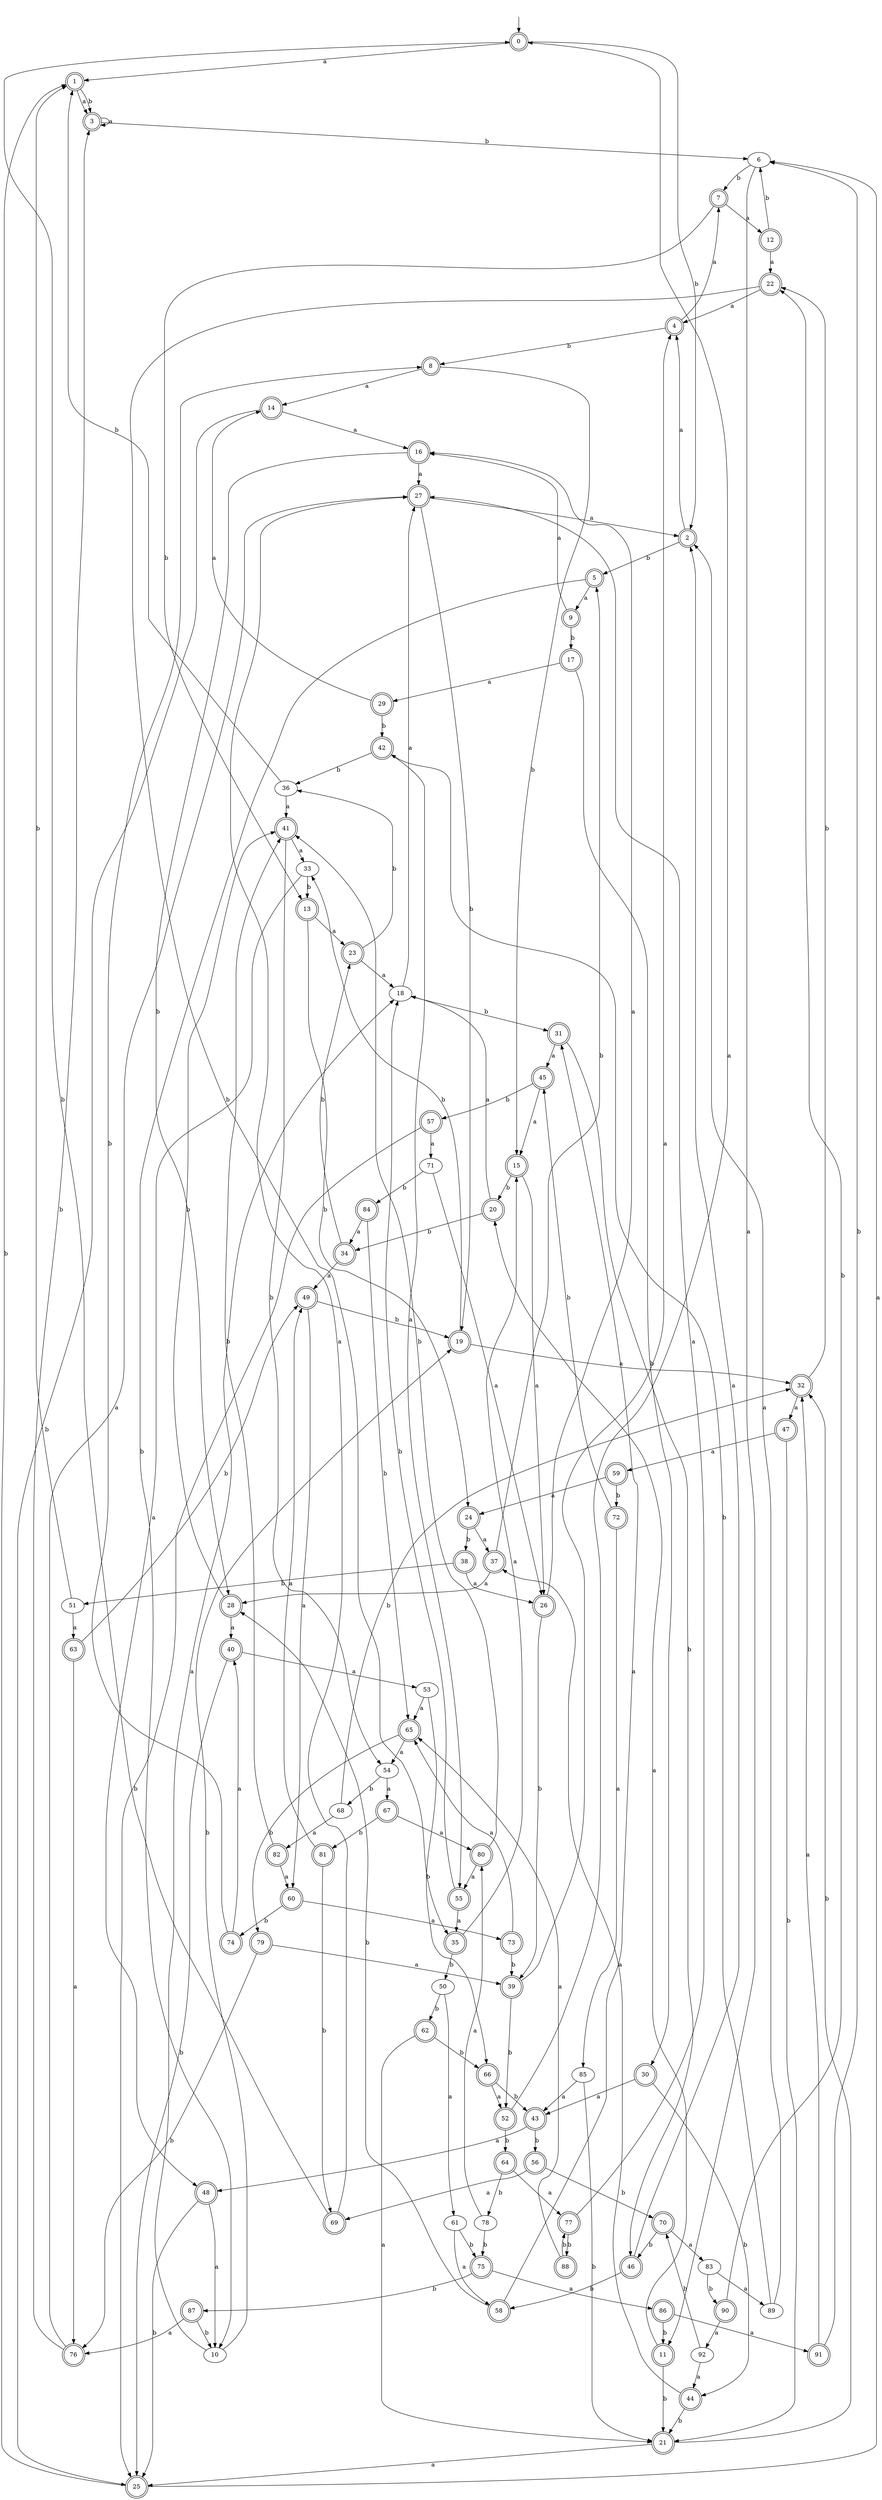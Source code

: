 digraph RandomDFA {
  __start0 [label="", shape=none];
  __start0 -> 0 [label=""];
  0 [shape=circle] [shape=doublecircle]
  0 -> 1 [label="a"]
  0 -> 2 [label="b"]
  1 [shape=doublecircle]
  1 -> 3 [label="a"]
  1 -> 3 [label="b"]
  2 [shape=doublecircle]
  2 -> 4 [label="a"]
  2 -> 5 [label="b"]
  3 [shape=doublecircle]
  3 -> 3 [label="a"]
  3 -> 6 [label="b"]
  4 [shape=doublecircle]
  4 -> 7 [label="a"]
  4 -> 8 [label="b"]
  5 [shape=doublecircle]
  5 -> 9 [label="a"]
  5 -> 10 [label="b"]
  6
  6 -> 11 [label="a"]
  6 -> 7 [label="b"]
  7 [shape=doublecircle]
  7 -> 12 [label="a"]
  7 -> 13 [label="b"]
  8 [shape=doublecircle]
  8 -> 14 [label="a"]
  8 -> 15 [label="b"]
  9 [shape=doublecircle]
  9 -> 16 [label="a"]
  9 -> 17 [label="b"]
  10
  10 -> 18 [label="a"]
  10 -> 19 [label="b"]
  11 [shape=doublecircle]
  11 -> 20 [label="a"]
  11 -> 21 [label="b"]
  12 [shape=doublecircle]
  12 -> 22 [label="a"]
  12 -> 6 [label="b"]
  13 [shape=doublecircle]
  13 -> 23 [label="a"]
  13 -> 24 [label="b"]
  14 [shape=doublecircle]
  14 -> 16 [label="a"]
  14 -> 25 [label="b"]
  15 [shape=doublecircle]
  15 -> 26 [label="a"]
  15 -> 20 [label="b"]
  16 [shape=doublecircle]
  16 -> 27 [label="a"]
  16 -> 28 [label="b"]
  17 [shape=doublecircle]
  17 -> 29 [label="a"]
  17 -> 30 [label="b"]
  18
  18 -> 27 [label="a"]
  18 -> 31 [label="b"]
  19 [shape=doublecircle]
  19 -> 32 [label="a"]
  19 -> 33 [label="b"]
  20 [shape=doublecircle]
  20 -> 18 [label="a"]
  20 -> 34 [label="b"]
  21 [shape=doublecircle]
  21 -> 25 [label="a"]
  21 -> 32 [label="b"]
  22 [shape=doublecircle]
  22 -> 4 [label="a"]
  22 -> 35 [label="b"]
  23 [shape=doublecircle]
  23 -> 18 [label="a"]
  23 -> 36 [label="b"]
  24 [shape=doublecircle]
  24 -> 37 [label="a"]
  24 -> 38 [label="b"]
  25 [shape=doublecircle]
  25 -> 6 [label="a"]
  25 -> 1 [label="b"]
  26 [shape=doublecircle]
  26 -> 16 [label="a"]
  26 -> 39 [label="b"]
  27 [shape=doublecircle]
  27 -> 2 [label="a"]
  27 -> 19 [label="b"]
  28 [shape=doublecircle]
  28 -> 40 [label="a"]
  28 -> 41 [label="b"]
  29 [shape=doublecircle]
  29 -> 14 [label="a"]
  29 -> 42 [label="b"]
  30 [shape=doublecircle]
  30 -> 43 [label="a"]
  30 -> 44 [label="b"]
  31 [shape=doublecircle]
  31 -> 45 [label="a"]
  31 -> 46 [label="b"]
  32 [shape=doublecircle]
  32 -> 47 [label="a"]
  32 -> 22 [label="b"]
  33
  33 -> 48 [label="a"]
  33 -> 13 [label="b"]
  34 [shape=doublecircle]
  34 -> 49 [label="a"]
  34 -> 23 [label="b"]
  35 [shape=doublecircle]
  35 -> 15 [label="a"]
  35 -> 50 [label="b"]
  36
  36 -> 41 [label="a"]
  36 -> 1 [label="b"]
  37 [shape=doublecircle]
  37 -> 28 [label="a"]
  37 -> 5 [label="b"]
  38 [shape=doublecircle]
  38 -> 26 [label="a"]
  38 -> 51 [label="b"]
  39 [shape=doublecircle]
  39 -> 4 [label="a"]
  39 -> 52 [label="b"]
  40 [shape=doublecircle]
  40 -> 53 [label="a"]
  40 -> 25 [label="b"]
  41 [shape=doublecircle]
  41 -> 33 [label="a"]
  41 -> 54 [label="b"]
  42 [shape=doublecircle]
  42 -> 55 [label="a"]
  42 -> 36 [label="b"]
  43 [shape=doublecircle]
  43 -> 48 [label="a"]
  43 -> 56 [label="b"]
  44 [shape=doublecircle]
  44 -> 37 [label="a"]
  44 -> 21 [label="b"]
  45 [shape=doublecircle]
  45 -> 15 [label="a"]
  45 -> 57 [label="b"]
  46 [shape=doublecircle]
  46 -> 2 [label="a"]
  46 -> 58 [label="b"]
  47 [shape=doublecircle]
  47 -> 59 [label="a"]
  47 -> 21 [label="b"]
  48 [shape=doublecircle]
  48 -> 10 [label="a"]
  48 -> 25 [label="b"]
  49 [shape=doublecircle]
  49 -> 60 [label="a"]
  49 -> 19 [label="b"]
  50
  50 -> 61 [label="a"]
  50 -> 62 [label="b"]
  51
  51 -> 63 [label="a"]
  51 -> 1 [label="b"]
  52 [shape=doublecircle]
  52 -> 0 [label="a"]
  52 -> 64 [label="b"]
  53
  53 -> 65 [label="a"]
  53 -> 66 [label="b"]
  54
  54 -> 67 [label="a"]
  54 -> 68 [label="b"]
  55 [shape=doublecircle]
  55 -> 35 [label="a"]
  55 -> 18 [label="b"]
  56 [shape=doublecircle]
  56 -> 69 [label="a"]
  56 -> 70 [label="b"]
  57 [shape=doublecircle]
  57 -> 71 [label="a"]
  57 -> 25 [label="b"]
  58 [shape=doublecircle]
  58 -> 31 [label="a"]
  58 -> 28 [label="b"]
  59 [shape=doublecircle]
  59 -> 24 [label="a"]
  59 -> 72 [label="b"]
  60 [shape=doublecircle]
  60 -> 73 [label="a"]
  60 -> 74 [label="b"]
  61
  61 -> 58 [label="a"]
  61 -> 75 [label="b"]
  62 [shape=doublecircle]
  62 -> 21 [label="a"]
  62 -> 66 [label="b"]
  63 [shape=doublecircle]
  63 -> 76 [label="a"]
  63 -> 49 [label="b"]
  64 [shape=doublecircle]
  64 -> 77 [label="a"]
  64 -> 78 [label="b"]
  65 [shape=doublecircle]
  65 -> 54 [label="a"]
  65 -> 79 [label="b"]
  66 [shape=doublecircle]
  66 -> 52 [label="a"]
  66 -> 43 [label="b"]
  67 [shape=doublecircle]
  67 -> 80 [label="a"]
  67 -> 81 [label="b"]
  68
  68 -> 82 [label="a"]
  68 -> 32 [label="b"]
  69 [shape=doublecircle]
  69 -> 27 [label="a"]
  69 -> 0 [label="b"]
  70 [shape=doublecircle]
  70 -> 83 [label="a"]
  70 -> 46 [label="b"]
  71
  71 -> 26 [label="a"]
  71 -> 84 [label="b"]
  72 [shape=doublecircle]
  72 -> 85 [label="a"]
  72 -> 45 [label="b"]
  73 [shape=doublecircle]
  73 -> 65 [label="a"]
  73 -> 39 [label="b"]
  74 [shape=doublecircle]
  74 -> 40 [label="a"]
  74 -> 8 [label="b"]
  75 [shape=doublecircle]
  75 -> 86 [label="a"]
  75 -> 87 [label="b"]
  76 [shape=doublecircle]
  76 -> 27 [label="a"]
  76 -> 3 [label="b"]
  77 [shape=doublecircle]
  77 -> 27 [label="a"]
  77 -> 88 [label="b"]
  78
  78 -> 80 [label="a"]
  78 -> 75 [label="b"]
  79 [shape=doublecircle]
  79 -> 39 [label="a"]
  79 -> 76 [label="b"]
  80 [shape=doublecircle]
  80 -> 55 [label="a"]
  80 -> 41 [label="b"]
  81 [shape=doublecircle]
  81 -> 49 [label="a"]
  81 -> 69 [label="b"]
  82 [shape=doublecircle]
  82 -> 60 [label="a"]
  82 -> 41 [label="b"]
  83
  83 -> 89 [label="a"]
  83 -> 90 [label="b"]
  84 [shape=doublecircle]
  84 -> 34 [label="a"]
  84 -> 65 [label="b"]
  85
  85 -> 43 [label="a"]
  85 -> 21 [label="b"]
  86 [shape=doublecircle]
  86 -> 91 [label="a"]
  86 -> 11 [label="b"]
  87 [shape=doublecircle]
  87 -> 76 [label="a"]
  87 -> 10 [label="b"]
  88 [shape=doublecircle]
  88 -> 65 [label="a"]
  88 -> 77 [label="b"]
  89
  89 -> 2 [label="a"]
  89 -> 42 [label="b"]
  90 [shape=doublecircle]
  90 -> 92 [label="a"]
  90 -> 22 [label="b"]
  91 [shape=doublecircle]
  91 -> 32 [label="a"]
  91 -> 6 [label="b"]
  92
  92 -> 44 [label="a"]
  92 -> 70 [label="b"]
}
